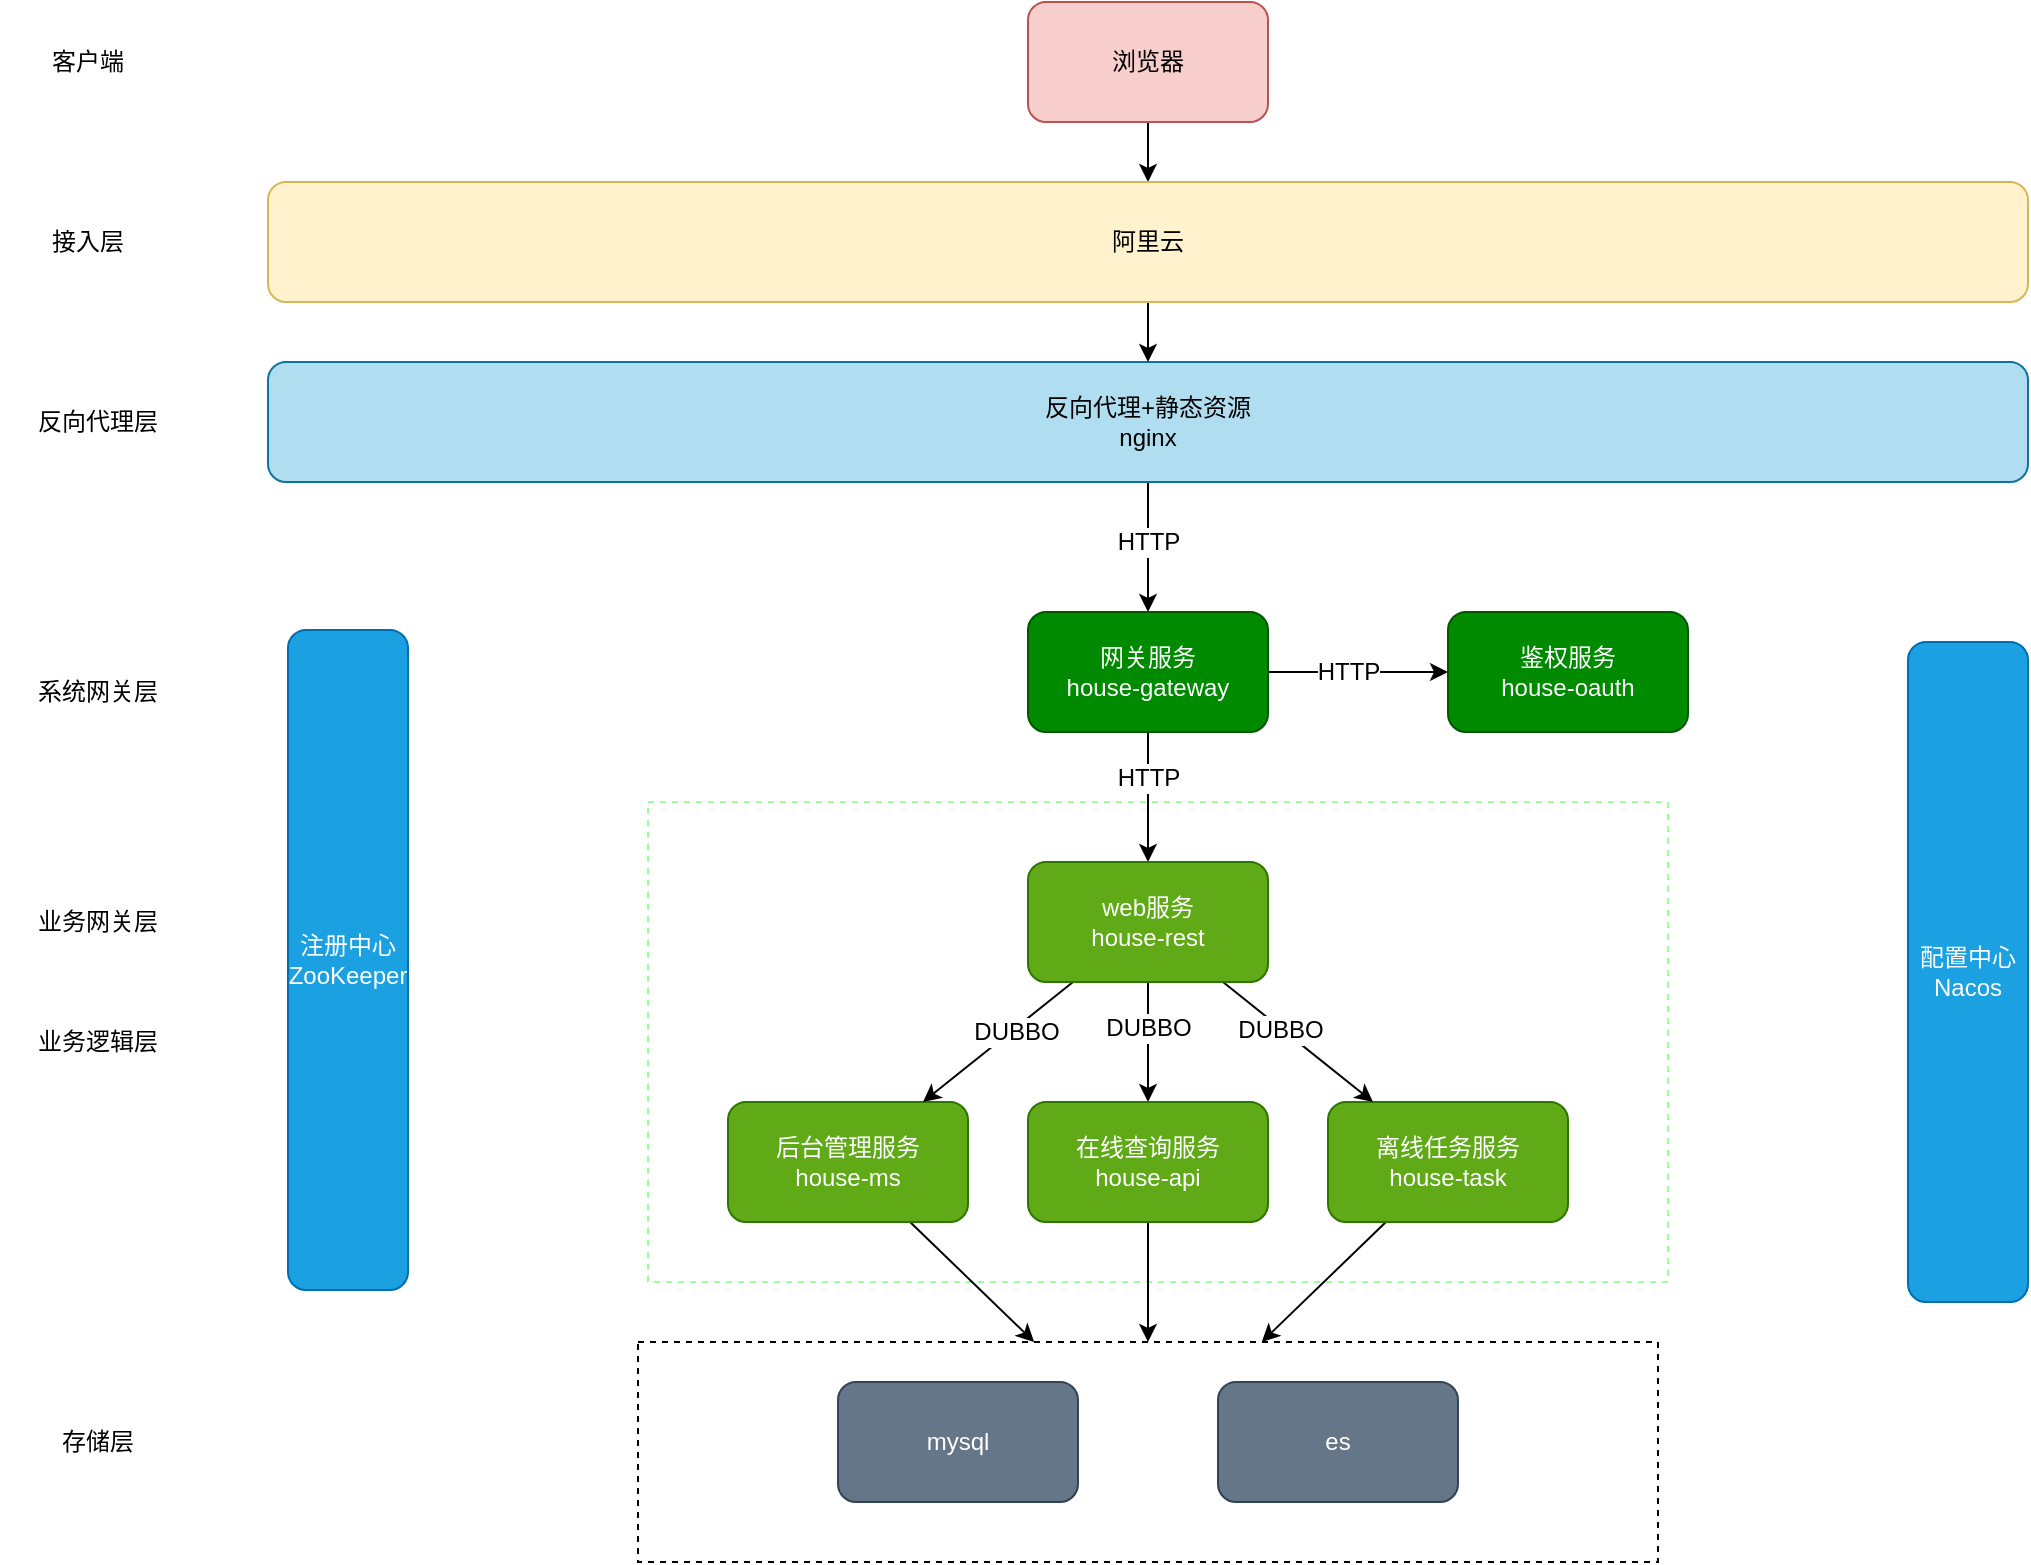 <mxfile version="10.8.0" type="device"><diagram name="服务架构" id="9361dd3d-8414-5efd-6122-117bd74ce7a7"><mxGraphModel dx="10596" dy="9395" grid="1" gridSize="10" guides="1" tooltips="1" connect="1" arrows="1" fold="1" page="0" pageScale="1.5" pageWidth="826" pageHeight="1169" background="#ffffff" math="0" shadow="0"><root><mxCell id="0"/><mxCell id="1" parent="0"/><mxCell id="gZFW5cRR8w4U0muG39Ln-119" value="" style="rounded=0;whiteSpace=wrap;html=1;dashed=1;strokeColor=#99FF99;" parent="1" vertex="1"><mxGeometry x="-8990" y="-8200" width="510" height="240" as="geometry"/></mxCell><mxCell id="tzkRxi8ZkHqOjbixOKH7-5" value="" style="rounded=0;whiteSpace=wrap;html=1;dashed=1;" parent="1" vertex="1"><mxGeometry x="-8995" y="-7930" width="510" height="110" as="geometry"/></mxCell><mxCell id="tzkRxi8ZkHqOjbixOKH7-6" style="edgeStyle=none;rounded=0;orthogonalLoop=1;jettySize=auto;html=1;" parent="1" source="gZFW5cRR8w4U0muG39Ln-95" target="tzkRxi8ZkHqOjbixOKH7-5" edge="1"><mxGeometry relative="1" as="geometry"/></mxCell><mxCell id="gZFW5cRR8w4U0muG39Ln-105" style="edgeStyle=orthogonalEdgeStyle;rounded=0;orthogonalLoop=1;jettySize=auto;html=1;" parent="1" source="gZFW5cRR8w4U0muG39Ln-89" target="gZFW5cRR8w4U0muG39Ln-97" edge="1"><mxGeometry relative="1" as="geometry"/></mxCell><mxCell id="gZFW5cRR8w4U0muG39Ln-89" value="浏览器" style="rounded=1;whiteSpace=wrap;html=1;fillColor=#f8cecc;strokeColor=#b85450;" parent="1" vertex="1"><mxGeometry x="-8800" y="-8600" width="120" height="60" as="geometry"/></mxCell><mxCell id="rXJQnnLq7NKpki06Gpg5-1" style="edgeStyle=none;rounded=0;orthogonalLoop=1;jettySize=auto;html=1;" parent="1" source="gZFW5cRR8w4U0muG39Ln-90" target="gZFW5cRR8w4U0muG39Ln-107" edge="1"><mxGeometry relative="1" as="geometry"/></mxCell><mxCell id="etQ2DniXSbXjIDSI8Pb7-3" value="HTTP" style="text;html=1;resizable=0;points=[];align=center;verticalAlign=middle;labelBackgroundColor=#ffffff;" parent="rXJQnnLq7NKpki06Gpg5-1" vertex="1" connectable="0"><mxGeometry x="0.354" y="-1" relative="1" as="geometry"><mxPoint x="1" y="-14" as="offset"/></mxGeometry></mxCell><mxCell id="gZFW5cRR8w4U0muG39Ln-90" value="反向代理+静态资源&lt;br&gt;nginx&lt;br&gt;" style="rounded=1;whiteSpace=wrap;html=1;fillColor=#b1ddf0;strokeColor=#10739e;" parent="1" vertex="1"><mxGeometry x="-9180" y="-8420" width="880" height="60" as="geometry"/></mxCell><mxCell id="gZFW5cRR8w4U0muG39Ln-95" value="&lt;span&gt;后台管理服务&lt;br&gt;house-ms&lt;br&gt;&lt;/span&gt;" style="rounded=1;whiteSpace=wrap;html=1;fillColor=#60a917;strokeColor=#2D7600;fontColor=#ffffff;" parent="1" vertex="1"><mxGeometry x="-8950" y="-8050" width="120" height="60" as="geometry"/></mxCell><mxCell id="gZFW5cRR8w4U0muG39Ln-106" style="edgeStyle=orthogonalEdgeStyle;rounded=0;orthogonalLoop=1;jettySize=auto;html=1;" parent="1" source="gZFW5cRR8w4U0muG39Ln-97" target="gZFW5cRR8w4U0muG39Ln-90" edge="1"><mxGeometry relative="1" as="geometry"/></mxCell><mxCell id="gZFW5cRR8w4U0muG39Ln-97" value="阿里云" style="rounded=1;whiteSpace=wrap;html=1;fillColor=#fff2cc;strokeColor=#d6b656;" parent="1" vertex="1"><mxGeometry x="-9180" y="-8510" width="880" height="60" as="geometry"/></mxCell><mxCell id="gZFW5cRR8w4U0muG39Ln-98" value="接入层" style="text;html=1;strokeColor=none;fillColor=none;align=center;verticalAlign=middle;whiteSpace=wrap;rounded=1;comic=0;glass=1;shadow=1;" parent="1" vertex="1"><mxGeometry x="-9290" y="-8490" width="40" height="20" as="geometry"/></mxCell><mxCell id="gZFW5cRR8w4U0muG39Ln-99" value="反向代理层" style="text;html=1;strokeColor=none;fillColor=none;align=center;verticalAlign=middle;whiteSpace=wrap;rounded=1;comic=0;glass=1;shadow=1;" parent="1" vertex="1"><mxGeometry x="-9310" y="-8400" width="90" height="20" as="geometry"/></mxCell><mxCell id="gZFW5cRR8w4U0muG39Ln-100" value="客户端" style="text;html=1;strokeColor=none;fillColor=none;align=center;verticalAlign=middle;whiteSpace=wrap;rounded=0;" parent="1" vertex="1"><mxGeometry x="-9290" y="-8580" width="40" height="20" as="geometry"/></mxCell><mxCell id="gZFW5cRR8w4U0muG39Ln-102" value="业务网关层" style="text;html=1;strokeColor=none;fillColor=none;align=center;verticalAlign=middle;whiteSpace=wrap;rounded=1;comic=0;glass=1;shadow=1;" parent="1" vertex="1"><mxGeometry x="-9310" y="-8150" width="90" height="20" as="geometry"/></mxCell><mxCell id="gZFW5cRR8w4U0muG39Ln-103" value="业务逻辑层" style="text;html=1;strokeColor=none;fillColor=none;align=center;verticalAlign=middle;whiteSpace=wrap;rounded=1;comic=0;glass=1;shadow=1;" parent="1" vertex="1"><mxGeometry x="-9310" y="-8090" width="90" height="20" as="geometry"/></mxCell><mxCell id="gZFW5cRR8w4U0muG39Ln-104" value="存储层" style="text;html=1;strokeColor=none;fillColor=none;align=center;verticalAlign=middle;whiteSpace=wrap;rounded=1;comic=0;glass=1;shadow=1;" parent="1" vertex="1"><mxGeometry x="-9310" y="-7890" width="90" height="20" as="geometry"/></mxCell><mxCell id="tzkRxi8ZkHqOjbixOKH7-2" style="edgeStyle=none;rounded=0;orthogonalLoop=1;jettySize=auto;html=1;" parent="1" source="etQ2DniXSbXjIDSI8Pb7-6" target="gZFW5cRR8w4U0muG39Ln-120" edge="1"><mxGeometry relative="1" as="geometry"><mxPoint x="-8880" y="-8235" as="sourcePoint"/></mxGeometry></mxCell><mxCell id="tzkRxi8ZkHqOjbixOKH7-8" value="DUBBO" style="text;html=1;resizable=0;points=[];align=center;verticalAlign=middle;labelBackgroundColor=#ffffff;" parent="tzkRxi8ZkHqOjbixOKH7-2" vertex="1" connectable="0"><mxGeometry x="-0.253" relative="1" as="geometry"><mxPoint as="offset"/></mxGeometry></mxCell><mxCell id="etQ2DniXSbXjIDSI8Pb7-1" style="edgeStyle=none;rounded=0;orthogonalLoop=1;jettySize=auto;html=1;" parent="1" source="gZFW5cRR8w4U0muG39Ln-107" target="rXJQnnLq7NKpki06Gpg5-2" edge="1"><mxGeometry relative="1" as="geometry"/></mxCell><mxCell id="etQ2DniXSbXjIDSI8Pb7-2" value="HTTP" style="text;html=1;resizable=0;points=[];align=center;verticalAlign=middle;labelBackgroundColor=#ffffff;" parent="etQ2DniXSbXjIDSI8Pb7-1" vertex="1" connectable="0"><mxGeometry x="-0.253" y="2" relative="1" as="geometry"><mxPoint x="6" y="2" as="offset"/></mxGeometry></mxCell><mxCell id="uokvcMAqzPy1IcgO7aam-6" style="edgeStyle=none;rounded=0;orthogonalLoop=1;jettySize=auto;html=1;" parent="1" source="gZFW5cRR8w4U0muG39Ln-107" target="etQ2DniXSbXjIDSI8Pb7-6" edge="1"><mxGeometry relative="1" as="geometry"/></mxCell><mxCell id="G9OK3AHAXFtKDmUyk9At-1" value="HTTP" style="text;html=1;resizable=0;points=[];align=center;verticalAlign=middle;labelBackgroundColor=#ffffff;" vertex="1" connectable="0" parent="uokvcMAqzPy1IcgO7aam-6"><mxGeometry x="-0.287" relative="1" as="geometry"><mxPoint as="offset"/></mxGeometry></mxCell><mxCell id="gZFW5cRR8w4U0muG39Ln-107" value="网关服务&lt;br&gt;house-gateway&lt;br&gt;" style="rounded=1;whiteSpace=wrap;html=1;fillColor=#008a00;strokeColor=#005700;fontColor=#ffffff;" parent="1" vertex="1"><mxGeometry x="-8800" y="-8295" width="120" height="60" as="geometry"/></mxCell><mxCell id="gZFW5cRR8w4U0muG39Ln-110" value="mysql" style="rounded=1;whiteSpace=wrap;html=1;fillColor=#647687;strokeColor=#314354;fontColor=#ffffff;" parent="1" vertex="1"><mxGeometry x="-8895" y="-7910" width="120" height="60" as="geometry"/></mxCell><mxCell id="gZFW5cRR8w4U0muG39Ln-111" value="es" style="rounded=1;whiteSpace=wrap;html=1;fillColor=#647687;strokeColor=#314354;fontColor=#ffffff;" parent="1" vertex="1"><mxGeometry x="-8705" y="-7910" width="120" height="60" as="geometry"/></mxCell><mxCell id="gZFW5cRR8w4U0muG39Ln-114" value="注册中心&lt;br&gt;ZooKeeper&lt;br&gt;" style="rounded=1;whiteSpace=wrap;html=1;fillColor=#1ba1e2;strokeColor=#006EAF;fontColor=#ffffff;" parent="1" vertex="1"><mxGeometry x="-9170" y="-8286" width="60" height="330" as="geometry"/></mxCell><mxCell id="gZFW5cRR8w4U0muG39Ln-115" value="配置中心&lt;br&gt;Nacos&lt;br&gt;" style="rounded=1;whiteSpace=wrap;html=1;fillColor=#1ba1e2;strokeColor=#006EAF;fontColor=#ffffff;" parent="1" vertex="1"><mxGeometry x="-8360" y="-8280" width="60" height="330" as="geometry"/></mxCell><mxCell id="etQ2DniXSbXjIDSI8Pb7-4" style="edgeStyle=none;rounded=0;orthogonalLoop=1;jettySize=auto;html=1;" parent="1" source="gZFW5cRR8w4U0muG39Ln-120" target="tzkRxi8ZkHqOjbixOKH7-5" edge="1"><mxGeometry relative="1" as="geometry"/></mxCell><mxCell id="gZFW5cRR8w4U0muG39Ln-120" value="在线查询服务&lt;br&gt;house-api&lt;br&gt;" style="rounded=1;whiteSpace=wrap;html=1;fillColor=#60a917;strokeColor=#2D7600;fontColor=#ffffff;" parent="1" vertex="1"><mxGeometry x="-8800" y="-8050" width="120" height="60" as="geometry"/></mxCell><mxCell id="etQ2DniXSbXjIDSI8Pb7-5" style="edgeStyle=none;rounded=0;orthogonalLoop=1;jettySize=auto;html=1;" parent="1" source="gZFW5cRR8w4U0muG39Ln-121" target="tzkRxi8ZkHqOjbixOKH7-5" edge="1"><mxGeometry relative="1" as="geometry"/></mxCell><mxCell id="gZFW5cRR8w4U0muG39Ln-121" value="离线任务服务&lt;br&gt;house-task&lt;br&gt;" style="rounded=1;whiteSpace=wrap;html=1;fillColor=#60a917;strokeColor=#2D7600;fontColor=#ffffff;" parent="1" vertex="1"><mxGeometry x="-8650" y="-8050" width="120" height="60" as="geometry"/></mxCell><mxCell id="rXJQnnLq7NKpki06Gpg5-2" value="鉴权服务&lt;br&gt;house-oauth&lt;br&gt;" style="rounded=1;whiteSpace=wrap;html=1;fillColor=#008a00;strokeColor=#005700;fontColor=#ffffff;" parent="1" vertex="1"><mxGeometry x="-8590" y="-8295" width="120" height="60" as="geometry"/></mxCell><mxCell id="uokvcMAqzPy1IcgO7aam-1" style="edgeStyle=none;rounded=0;orthogonalLoop=1;jettySize=auto;html=1;" parent="1" source="etQ2DniXSbXjIDSI8Pb7-6" target="gZFW5cRR8w4U0muG39Ln-95" edge="1"><mxGeometry relative="1" as="geometry"/></mxCell><mxCell id="uokvcMAqzPy1IcgO7aam-4" value="DUBBO" style="text;html=1;resizable=0;points=[];align=center;verticalAlign=middle;labelBackgroundColor=#ffffff;" parent="uokvcMAqzPy1IcgO7aam-1" vertex="1" connectable="0"><mxGeometry x="-0.222" y="1" relative="1" as="geometry"><mxPoint y="1" as="offset"/></mxGeometry></mxCell><mxCell id="uokvcMAqzPy1IcgO7aam-2" style="edgeStyle=none;rounded=0;orthogonalLoop=1;jettySize=auto;html=1;" parent="1" source="etQ2DniXSbXjIDSI8Pb7-6" target="gZFW5cRR8w4U0muG39Ln-121" edge="1"><mxGeometry relative="1" as="geometry"/></mxCell><mxCell id="uokvcMAqzPy1IcgO7aam-5" value="DUBBO" style="text;html=1;resizable=0;points=[];align=center;verticalAlign=middle;labelBackgroundColor=#ffffff;" parent="uokvcMAqzPy1IcgO7aam-2" vertex="1" connectable="0"><mxGeometry x="-0.245" y="-1" relative="1" as="geometry"><mxPoint as="offset"/></mxGeometry></mxCell><mxCell id="etQ2DniXSbXjIDSI8Pb7-6" value="web服务&lt;br&gt;house-rest&lt;br&gt;" style="rounded=1;whiteSpace=wrap;html=1;fillColor=#60a917;strokeColor=#2D7600;fontColor=#ffffff;" parent="1" vertex="1"><mxGeometry x="-8800" y="-8170" width="120" height="60" as="geometry"/></mxCell><mxCell id="uokvcMAqzPy1IcgO7aam-7" value="系统网关层" style="text;html=1;strokeColor=none;fillColor=none;align=center;verticalAlign=middle;whiteSpace=wrap;rounded=1;comic=0;glass=1;shadow=1;" parent="1" vertex="1"><mxGeometry x="-9310" y="-8265" width="90" height="20" as="geometry"/></mxCell></root></mxGraphModel></diagram><diagram id="SYkY6ygYsirQ5cdx4GgG" name="模块依赖"><mxGraphModel dx="996" dy="595" grid="1" gridSize="10" guides="1" tooltips="1" connect="1" arrows="1" fold="1" page="1" pageScale="1" pageWidth="1169" pageHeight="827" math="0" shadow="0"><root><mxCell id="H46hf4fVPSjtOZUsJXig-0"/><mxCell id="H46hf4fVPSjtOZUsJXig-1" parent="H46hf4fVPSjtOZUsJXig-0"/><mxCell id="H46hf4fVPSjtOZUsJXig-2" value="house-contract&lt;br&gt;rpc接口定义模块&lt;br&gt;" style="rounded=1;whiteSpace=wrap;html=1;fillColor=#f5f5f5;strokeColor=#666666;fontColor=#333333;" parent="H46hf4fVPSjtOZUsJXig-1" vertex="1"><mxGeometry x="350" y="480" width="120" height="60" as="geometry"/></mxCell><mxCell id="H46hf4fVPSjtOZUsJXig-5" style="rounded=0;orthogonalLoop=1;jettySize=auto;html=1;" parent="H46hf4fVPSjtOZUsJXig-1" source="H46hf4fVPSjtOZUsJXig-3" target="H46hf4fVPSjtOZUsJXig-2" edge="1"><mxGeometry relative="1" as="geometry"/></mxCell><mxCell id="H46hf4fVPSjtOZUsJXig-3" value="house-common&lt;br&gt;基础模块&lt;br&gt;" style="rounded=1;whiteSpace=wrap;html=1;fillColor=#dae8fc;strokeColor=#6c8ebf;" parent="H46hf4fVPSjtOZUsJXig-1" vertex="1"><mxGeometry x="350" y="380" width="120" height="60" as="geometry"/></mxCell><mxCell id="H46hf4fVPSjtOZUsJXig-17" style="edgeStyle=none;rounded=0;orthogonalLoop=1;jettySize=auto;html=1;" parent="H46hf4fVPSjtOZUsJXig-1" source="H46hf4fVPSjtOZUsJXig-6" target="H46hf4fVPSjtOZUsJXig-3" edge="1"><mxGeometry relative="1" as="geometry"/></mxCell><mxCell id="H46hf4fVPSjtOZUsJXig-6" value="house-&lt;span&gt;integration&lt;br&gt;rpc适配模块&lt;br&gt;&lt;/span&gt;" style="rounded=1;whiteSpace=wrap;html=1;fillColor=#fff2cc;strokeColor=#d6b656;" parent="H46hf4fVPSjtOZUsJXig-1" vertex="1"><mxGeometry x="510" y="270" width="120" height="60" as="geometry"/></mxCell><mxCell id="H46hf4fVPSjtOZUsJXig-13" style="rounded=0;orthogonalLoop=1;jettySize=auto;html=1;" parent="H46hf4fVPSjtOZUsJXig-1" source="H46hf4fVPSjtOZUsJXig-7" target="H46hf4fVPSjtOZUsJXig-3" edge="1"><mxGeometry relative="1" as="geometry"/></mxCell><mxCell id="H46hf4fVPSjtOZUsJXig-7" value="house-&lt;span&gt;repository&lt;br&gt;存储模块&lt;br&gt;&lt;/span&gt;" style="rounded=1;whiteSpace=wrap;html=1;fillColor=#fff2cc;strokeColor=#d6b656;" parent="H46hf4fVPSjtOZUsJXig-1" vertex="1"><mxGeometry x="190" y="270" width="120" height="60" as="geometry"/></mxCell><mxCell id="MP6DLzoGRmF3G5lwiS_P-0" style="edgeStyle=orthogonalEdgeStyle;rounded=0;orthogonalLoop=1;jettySize=auto;html=1;" edge="1" parent="H46hf4fVPSjtOZUsJXig-1" source="H46hf4fVPSjtOZUsJXig-9" target="H46hf4fVPSjtOZUsJXig-3"><mxGeometry relative="1" as="geometry"/></mxCell><mxCell id="H46hf4fVPSjtOZUsJXig-9" value="house-&lt;span&gt;manager&lt;br&gt;通用逻辑模块&lt;br&gt;&lt;/span&gt;" style="rounded=1;whiteSpace=wrap;html=1;fillColor=#fff2cc;strokeColor=#d6b656;" parent="H46hf4fVPSjtOZUsJXig-1" vertex="1"><mxGeometry x="350" y="270" width="120" height="60" as="geometry"/></mxCell><mxCell id="H46hf4fVPSjtOZUsJXig-19" style="edgeStyle=none;rounded=0;orthogonalLoop=1;jettySize=auto;html=1;" parent="H46hf4fVPSjtOZUsJXig-1" source="H46hf4fVPSjtOZUsJXig-18" target="H46hf4fVPSjtOZUsJXig-7" edge="1"><mxGeometry relative="1" as="geometry"/></mxCell><mxCell id="kXIkLvFbQs14Yx1doGqp-7" style="edgeStyle=none;rounded=0;orthogonalLoop=1;jettySize=auto;html=1;" parent="H46hf4fVPSjtOZUsJXig-1" source="H46hf4fVPSjtOZUsJXig-18" target="H46hf4fVPSjtOZUsJXig-9" edge="1"><mxGeometry relative="1" as="geometry"/></mxCell><mxCell id="H46hf4fVPSjtOZUsJXig-18" value="house-&lt;span&gt;task&lt;br&gt;离线任务模块&lt;br&gt;&lt;/span&gt;" style="rounded=1;whiteSpace=wrap;html=1;fillColor=#d5e8d4;strokeColor=#82b366;" parent="H46hf4fVPSjtOZUsJXig-1" vertex="1"><mxGeometry x="110" y="160" width="120" height="60" as="geometry"/></mxCell><mxCell id="H46hf4fVPSjtOZUsJXig-21" style="rounded=0;orthogonalLoop=1;jettySize=auto;html=1;" parent="H46hf4fVPSjtOZUsJXig-1" source="H46hf4fVPSjtOZUsJXig-20" target="H46hf4fVPSjtOZUsJXig-7" edge="1"><mxGeometry relative="1" as="geometry"/></mxCell><mxCell id="kXIkLvFbQs14Yx1doGqp-8" style="edgeStyle=none;rounded=0;orthogonalLoop=1;jettySize=auto;html=1;" parent="H46hf4fVPSjtOZUsJXig-1" source="H46hf4fVPSjtOZUsJXig-20" target="H46hf4fVPSjtOZUsJXig-9" edge="1"><mxGeometry relative="1" as="geometry"/></mxCell><mxCell id="H46hf4fVPSjtOZUsJXig-20" value="house-&lt;span&gt;api&lt;br&gt;实时查询模块&lt;br&gt;&lt;/span&gt;" style="rounded=1;whiteSpace=wrap;html=1;fillColor=#d5e8d4;strokeColor=#82b366;" parent="H46hf4fVPSjtOZUsJXig-1" vertex="1"><mxGeometry x="270" y="160" width="120" height="60" as="geometry"/></mxCell><mxCell id="H46hf4fVPSjtOZUsJXig-23" style="edgeStyle=none;rounded=0;orthogonalLoop=1;jettySize=auto;html=1;" parent="H46hf4fVPSjtOZUsJXig-1" source="H46hf4fVPSjtOZUsJXig-22" target="H46hf4fVPSjtOZUsJXig-7" edge="1"><mxGeometry relative="1" as="geometry"/></mxCell><mxCell id="kXIkLvFbQs14Yx1doGqp-9" style="edgeStyle=none;rounded=0;orthogonalLoop=1;jettySize=auto;html=1;" parent="H46hf4fVPSjtOZUsJXig-1" source="H46hf4fVPSjtOZUsJXig-22" target="H46hf4fVPSjtOZUsJXig-9" edge="1"><mxGeometry relative="1" as="geometry"/></mxCell><mxCell id="H46hf4fVPSjtOZUsJXig-22" value="house-&lt;span&gt;ms&lt;br&gt;后台管理模块&lt;br&gt;&lt;/span&gt;" style="rounded=1;whiteSpace=wrap;html=1;fillColor=#d5e8d4;strokeColor=#82b366;" parent="H46hf4fVPSjtOZUsJXig-1" vertex="1"><mxGeometry x="430" y="160" width="120" height="60" as="geometry"/></mxCell><mxCell id="kXIkLvFbQs14Yx1doGqp-2" style="rounded=0;orthogonalLoop=1;jettySize=auto;html=1;" parent="H46hf4fVPSjtOZUsJXig-1" source="kXIkLvFbQs14Yx1doGqp-0" target="H46hf4fVPSjtOZUsJXig-6" edge="1"><mxGeometry relative="1" as="geometry"/></mxCell><mxCell id="kXIkLvFbQs14Yx1doGqp-0" value="house-&lt;span&gt;rest&lt;br&gt;web服务模块&lt;br&gt;&lt;/span&gt;" style="rounded=1;whiteSpace=wrap;html=1;fillColor=#d5e8d4;strokeColor=#82b366;" parent="H46hf4fVPSjtOZUsJXig-1" vertex="1"><mxGeometry x="590" y="160" width="120" height="60" as="geometry"/></mxCell><mxCell id="kXIkLvFbQs14Yx1doGqp-14" style="edgeStyle=none;rounded=0;orthogonalLoop=1;jettySize=auto;html=1;" parent="H46hf4fVPSjtOZUsJXig-1" source="kXIkLvFbQs14Yx1doGqp-11" target="H46hf4fVPSjtOZUsJXig-3" edge="1"><mxGeometry relative="1" as="geometry"/></mxCell><mxCell id="kXIkLvFbQs14Yx1doGqp-11" value="house-&lt;span&gt;gateway&lt;br&gt;网关模块&lt;br&gt;&lt;/span&gt;" style="rounded=1;whiteSpace=wrap;html=1;fillColor=#d5e8d4;strokeColor=#82b366;" parent="H46hf4fVPSjtOZUsJXig-1" vertex="1"><mxGeometry x="110" y="380" width="120" height="60" as="geometry"/></mxCell><mxCell id="kXIkLvFbQs14Yx1doGqp-13" style="edgeStyle=none;rounded=0;orthogonalLoop=1;jettySize=auto;html=1;" parent="H46hf4fVPSjtOZUsJXig-1" source="kXIkLvFbQs14Yx1doGqp-12" target="H46hf4fVPSjtOZUsJXig-3" edge="1"><mxGeometry relative="1" as="geometry"/></mxCell><mxCell id="kXIkLvFbQs14Yx1doGqp-12" value="house-&lt;span&gt;oauth&lt;br&gt;鉴权模块&lt;br&gt;&lt;/span&gt;" style="rounded=1;whiteSpace=wrap;html=1;fillColor=#d5e8d4;strokeColor=#82b366;" parent="H46hf4fVPSjtOZUsJXig-1" vertex="1"><mxGeometry x="590" y="380" width="120" height="60" as="geometry"/></mxCell></root></mxGraphModel></diagram></mxfile>